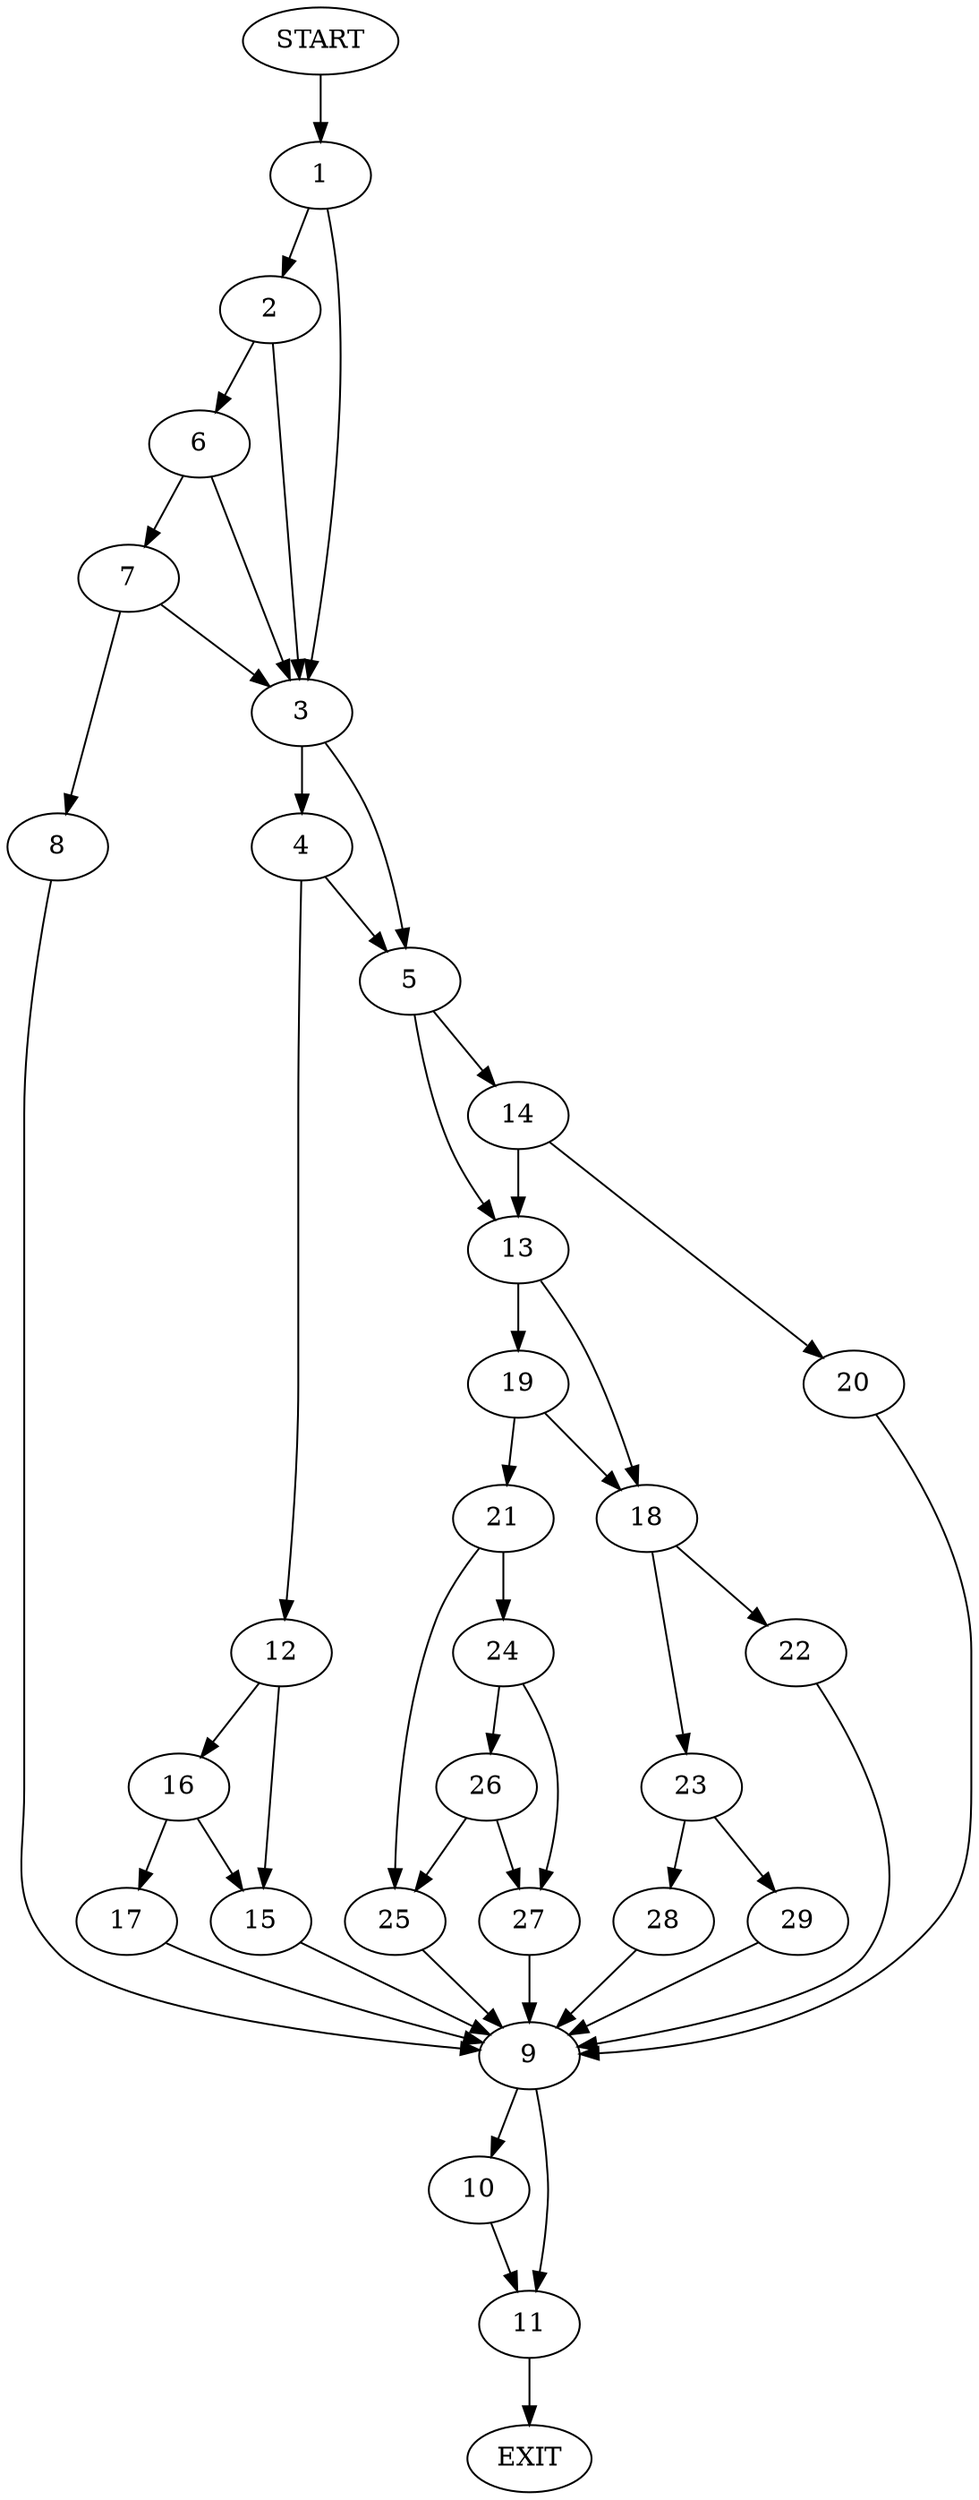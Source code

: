 digraph {
0 [label="START"]
30 [label="EXIT"]
0 -> 1
1 -> 2
1 -> 3
3 -> 4
3 -> 5
2 -> 6
2 -> 3
6 -> 3
6 -> 7
7 -> 8
7 -> 3
8 -> 9
9 -> 10
9 -> 11
4 -> 12
4 -> 5
5 -> 13
5 -> 14
12 -> 15
12 -> 16
15 -> 9
16 -> 15
16 -> 17
17 -> 9
13 -> 18
13 -> 19
14 -> 13
14 -> 20
20 -> 9
19 -> 18
19 -> 21
18 -> 22
18 -> 23
21 -> 24
21 -> 25
25 -> 9
24 -> 26
24 -> 27
26 -> 25
26 -> 27
27 -> 9
23 -> 28
23 -> 29
22 -> 9
29 -> 9
28 -> 9
11 -> 30
10 -> 11
}
